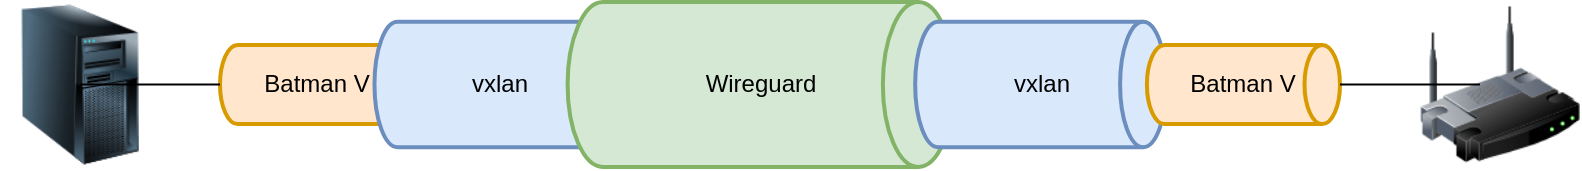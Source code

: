<mxfile version="14.6.1" type="github">
  <diagram id="gHFNYnrsrtrEeCh-4cgK" name="Page-1">
    <mxGraphModel dx="1635" dy="877" grid="1" gridSize="10" guides="1" tooltips="1" connect="1" arrows="1" fold="1" page="1" pageScale="1" pageWidth="850" pageHeight="1100" math="0" shadow="0">
      <root>
        <mxCell id="0" />
        <mxCell id="1" parent="0" />
        <mxCell id="oYDoOZac3hvdo6MkUvr5-17" value="" style="group" parent="1" vertex="1" connectable="0">
          <mxGeometry x="140" y="160" width="560" height="82.5" as="geometry" />
        </mxCell>
        <mxCell id="oYDoOZac3hvdo6MkUvr5-16" value="Batman V" style="strokeWidth=2;html=1;shape=mxgraph.flowchart.direct_data;whiteSpace=wrap;fillColor=#ffe6cc;strokeColor=#d79b00;" parent="oYDoOZac3hvdo6MkUvr5-17" vertex="1">
          <mxGeometry y="21.45" width="96.552" height="39.6" as="geometry" />
        </mxCell>
        <mxCell id="oYDoOZac3hvdo6MkUvr5-14" value="vxlan" style="strokeWidth=2;html=1;shape=mxgraph.flowchart.direct_data;whiteSpace=wrap;fillColor=#dae8fc;strokeColor=#6c8ebf;" parent="oYDoOZac3hvdo6MkUvr5-17" vertex="1">
          <mxGeometry x="77.241" y="9.9" width="125.517" height="62.7" as="geometry" />
        </mxCell>
        <mxCell id="oYDoOZac3hvdo6MkUvr5-8" value="Wireguard" style="strokeWidth=2;html=1;shape=mxgraph.flowchart.direct_data;whiteSpace=wrap;fillColor=#d5e8d4;strokeColor=#82b366;" parent="oYDoOZac3hvdo6MkUvr5-17" vertex="1">
          <mxGeometry x="173.793" width="193.103" height="82.5" as="geometry" />
        </mxCell>
        <mxCell id="oYDoOZac3hvdo6MkUvr5-10" value="vxlan" style="strokeWidth=2;html=1;shape=mxgraph.flowchart.direct_data;whiteSpace=wrap;fillColor=#dae8fc;strokeColor=#6c8ebf;" parent="oYDoOZac3hvdo6MkUvr5-17" vertex="1">
          <mxGeometry x="347.586" y="9.9" width="125.517" height="62.7" as="geometry" />
        </mxCell>
        <mxCell id="oYDoOZac3hvdo6MkUvr5-13" value="Batman V" style="strokeWidth=2;html=1;shape=mxgraph.flowchart.direct_data;whiteSpace=wrap;fillColor=#ffe6cc;strokeColor=#d79b00;" parent="oYDoOZac3hvdo6MkUvr5-17" vertex="1">
          <mxGeometry x="463.448" y="21.45" width="96.552" height="39.6" as="geometry" />
        </mxCell>
        <mxCell id="oYDoOZac3hvdo6MkUvr5-18" value="" style="image;html=1;image=img/lib/clip_art/networking/Wireless_Router_128x128.png" parent="1" vertex="1">
          <mxGeometry x="740" y="161.25" width="80" height="80" as="geometry" />
        </mxCell>
        <mxCell id="oYDoOZac3hvdo6MkUvr5-20" value="" style="image;html=1;image=img/lib/clip_art/computers/Server_Tower_128x128.png" parent="1" vertex="1">
          <mxGeometry x="30" y="161.25" width="80" height="80" as="geometry" />
        </mxCell>
        <mxCell id="oYDoOZac3hvdo6MkUvr5-21" value="" style="endArrow=none;html=1;entryX=1;entryY=0.5;entryDx=0;entryDy=0;entryPerimeter=0;exitX=0.375;exitY=0.5;exitDx=0;exitDy=0;exitPerimeter=0;" parent="1" source="oYDoOZac3hvdo6MkUvr5-18" target="oYDoOZac3hvdo6MkUvr5-13" edge="1">
          <mxGeometry width="50" height="50" relative="1" as="geometry">
            <mxPoint x="400" y="470" as="sourcePoint" />
            <mxPoint x="450" y="420" as="targetPoint" />
          </mxGeometry>
        </mxCell>
        <mxCell id="oYDoOZac3hvdo6MkUvr5-22" value="" style="endArrow=none;html=1;exitX=0;exitY=0.5;exitDx=0;exitDy=0;exitPerimeter=0;entryX=0.5;entryY=0.5;entryDx=0;entryDy=0;entryPerimeter=0;" parent="1" source="oYDoOZac3hvdo6MkUvr5-16" target="oYDoOZac3hvdo6MkUvr5-20" edge="1">
          <mxGeometry width="50" height="50" relative="1" as="geometry">
            <mxPoint x="400" y="470" as="sourcePoint" />
            <mxPoint x="130" y="350" as="targetPoint" />
          </mxGeometry>
        </mxCell>
      </root>
    </mxGraphModel>
  </diagram>
</mxfile>
